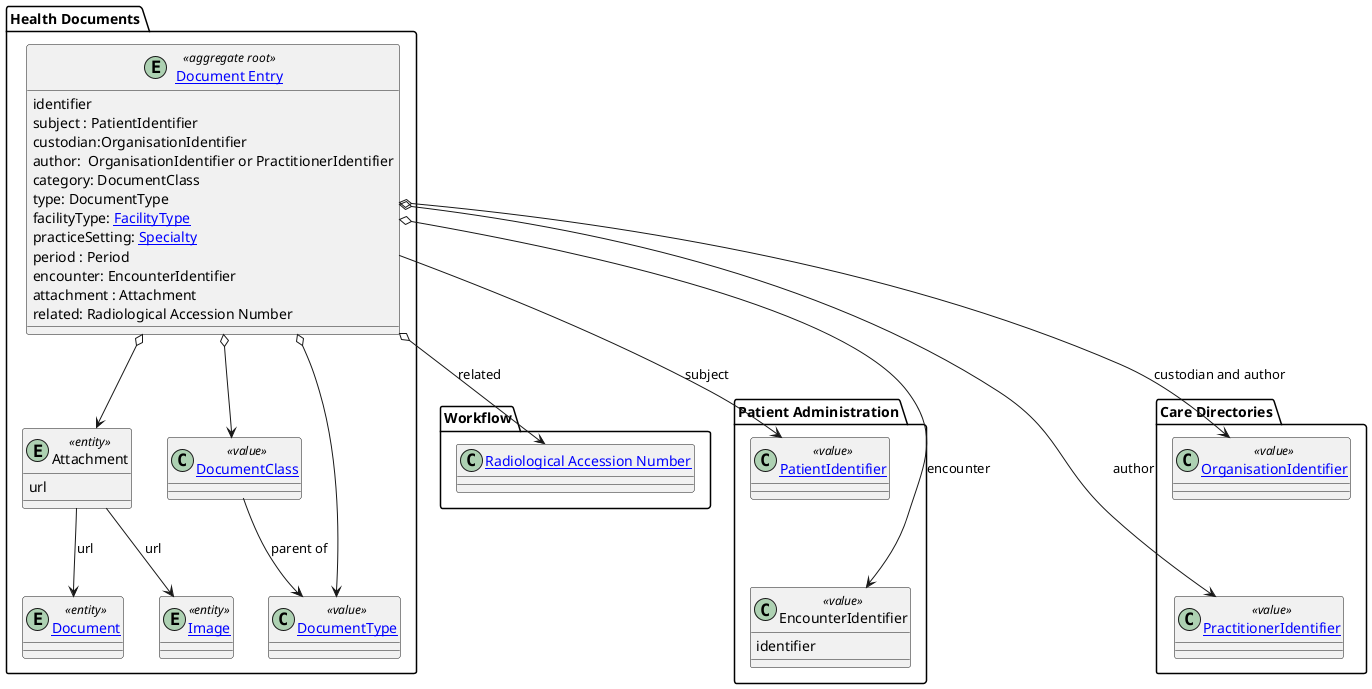 @startuml

skinparam svgDimensionStyle false

package healthdocuments as "Health Documents" {

  entity "[[StructureDefinition-DocumentEntry.html Document Entry]]" as document  <<aggregate root>>  {
    identifier
    subject : PatientIdentifier
    custodian:OrganisationIdentifier
    author:  OrganisationIdentifier or PractitionerIdentifier
    category: DocumentClass
    type: DocumentType
    facilityType: [[ValueSet-facility-type.html FacilityType]]
    practiceSetting: [[ValueSet-specialty.html Specialty]]
    period : Period
    encounter: EncounterIdentifier
    attachment : Attachment
    related: Radiological Accession Number
  }

  entity "Attachment" as attachment <<entity>> {
    url
    }

  entity "[[StructureDefinition-Document.html Document]]" as Document <<entity>> {
  }
  entity "[[StructureDefinition-Image.html Image]]" as image <<entity>> {
  }

  class "[[ValueSet-document-entry-class.html DocumentClass]]" as DocumentClass <<value>> {
    }

  class "[[ValueSet-document-entry-type.html DocumentType]]" as DocumentType <<value>> {

  }


    DocumentClass -d-> DocumentType : parent of

}


package Workflow {
  class "[[StructureDefinition-accession-number.html Radiological Accession Number]]" as RadiologicalAccessionNumber {
  }
}

package PatientAdministration as "Patient Administration" {



  class "[[StructureDefinition-patient-identifier.html PatientIdentifier]]" as PatientIdentifier <<value>> {
  }



  class EncounterIdentifier <<value>> {
    identifier
  }

  PatientIdentifier -d[hidden]- EncounterIdentifier
}


package directories as "Care Directories" {

class "[[StructureDefinition-organisation-identifier.html OrganisationIdentifier]]" as OrganisationIdentifier <<value>> {
}

class "[[StructureDefinition-practitioner-identifier.html PractitionerIdentifier]]" as PractitionerIdentifier <<value>>  {
}

  OrganisationIdentifier -d[hidden]- PractitionerIdentifier

}



  document o--> DocumentClass
  document o--> DocumentType
  document o--> attachment

  attachment --> Document : url
   attachment --> image : url

document -d-> PatientIdentifier : subject
  document o--> EncounterIdentifier: encounter
  document o-d-> OrganisationIdentifier : custodian and author
  document o--> PractitionerIdentifier: author
  document o--> RadiologicalAccessionNumber: related


@enduml
